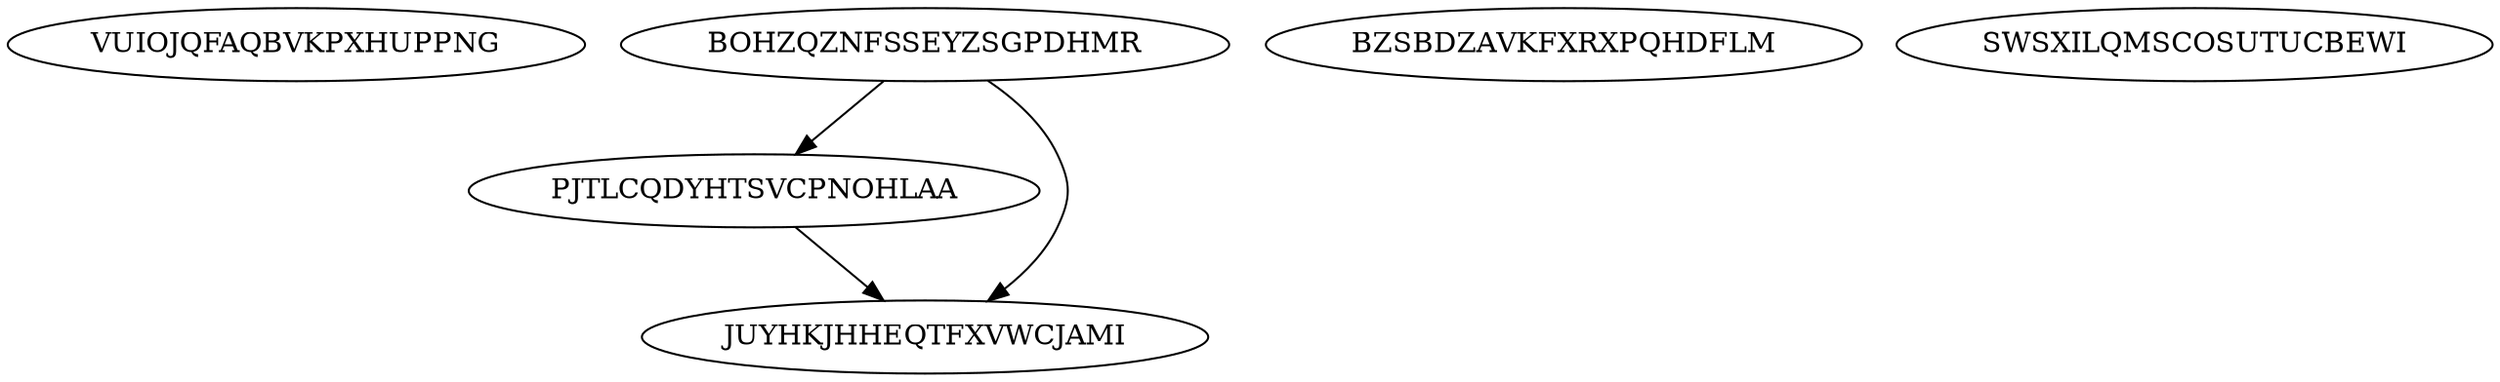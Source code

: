 digraph "N6M3" {
	VUIOJQFAQBVKPXHUPPNG			[Weight=19, Start=0, Processor=1];
	BOHZQZNFSSEYZSGPDHMR			[Weight=17, Start=0, Processor=2];
	BZSBDZAVKFXRXPQHDFLM			[Weight=12, Start=0, Processor=3];
	SWSXILQMSCOSUTUCBEWI			[Weight=15, Start=12, Processor=3];
	PJTLCQDYHTSVCPNOHLAA			[Weight=14, Start=17, Processor=2];
	JUYHKJHHEQTFXVWCJAMI			[Weight=15, Start=31, Processor=2];
	BOHZQZNFSSEYZSGPDHMR -> PJTLCQDYHTSVCPNOHLAA		[Weight=12];
	BOHZQZNFSSEYZSGPDHMR -> JUYHKJHHEQTFXVWCJAMI		[Weight=10];
	PJTLCQDYHTSVCPNOHLAA -> JUYHKJHHEQTFXVWCJAMI		[Weight=18];
}
